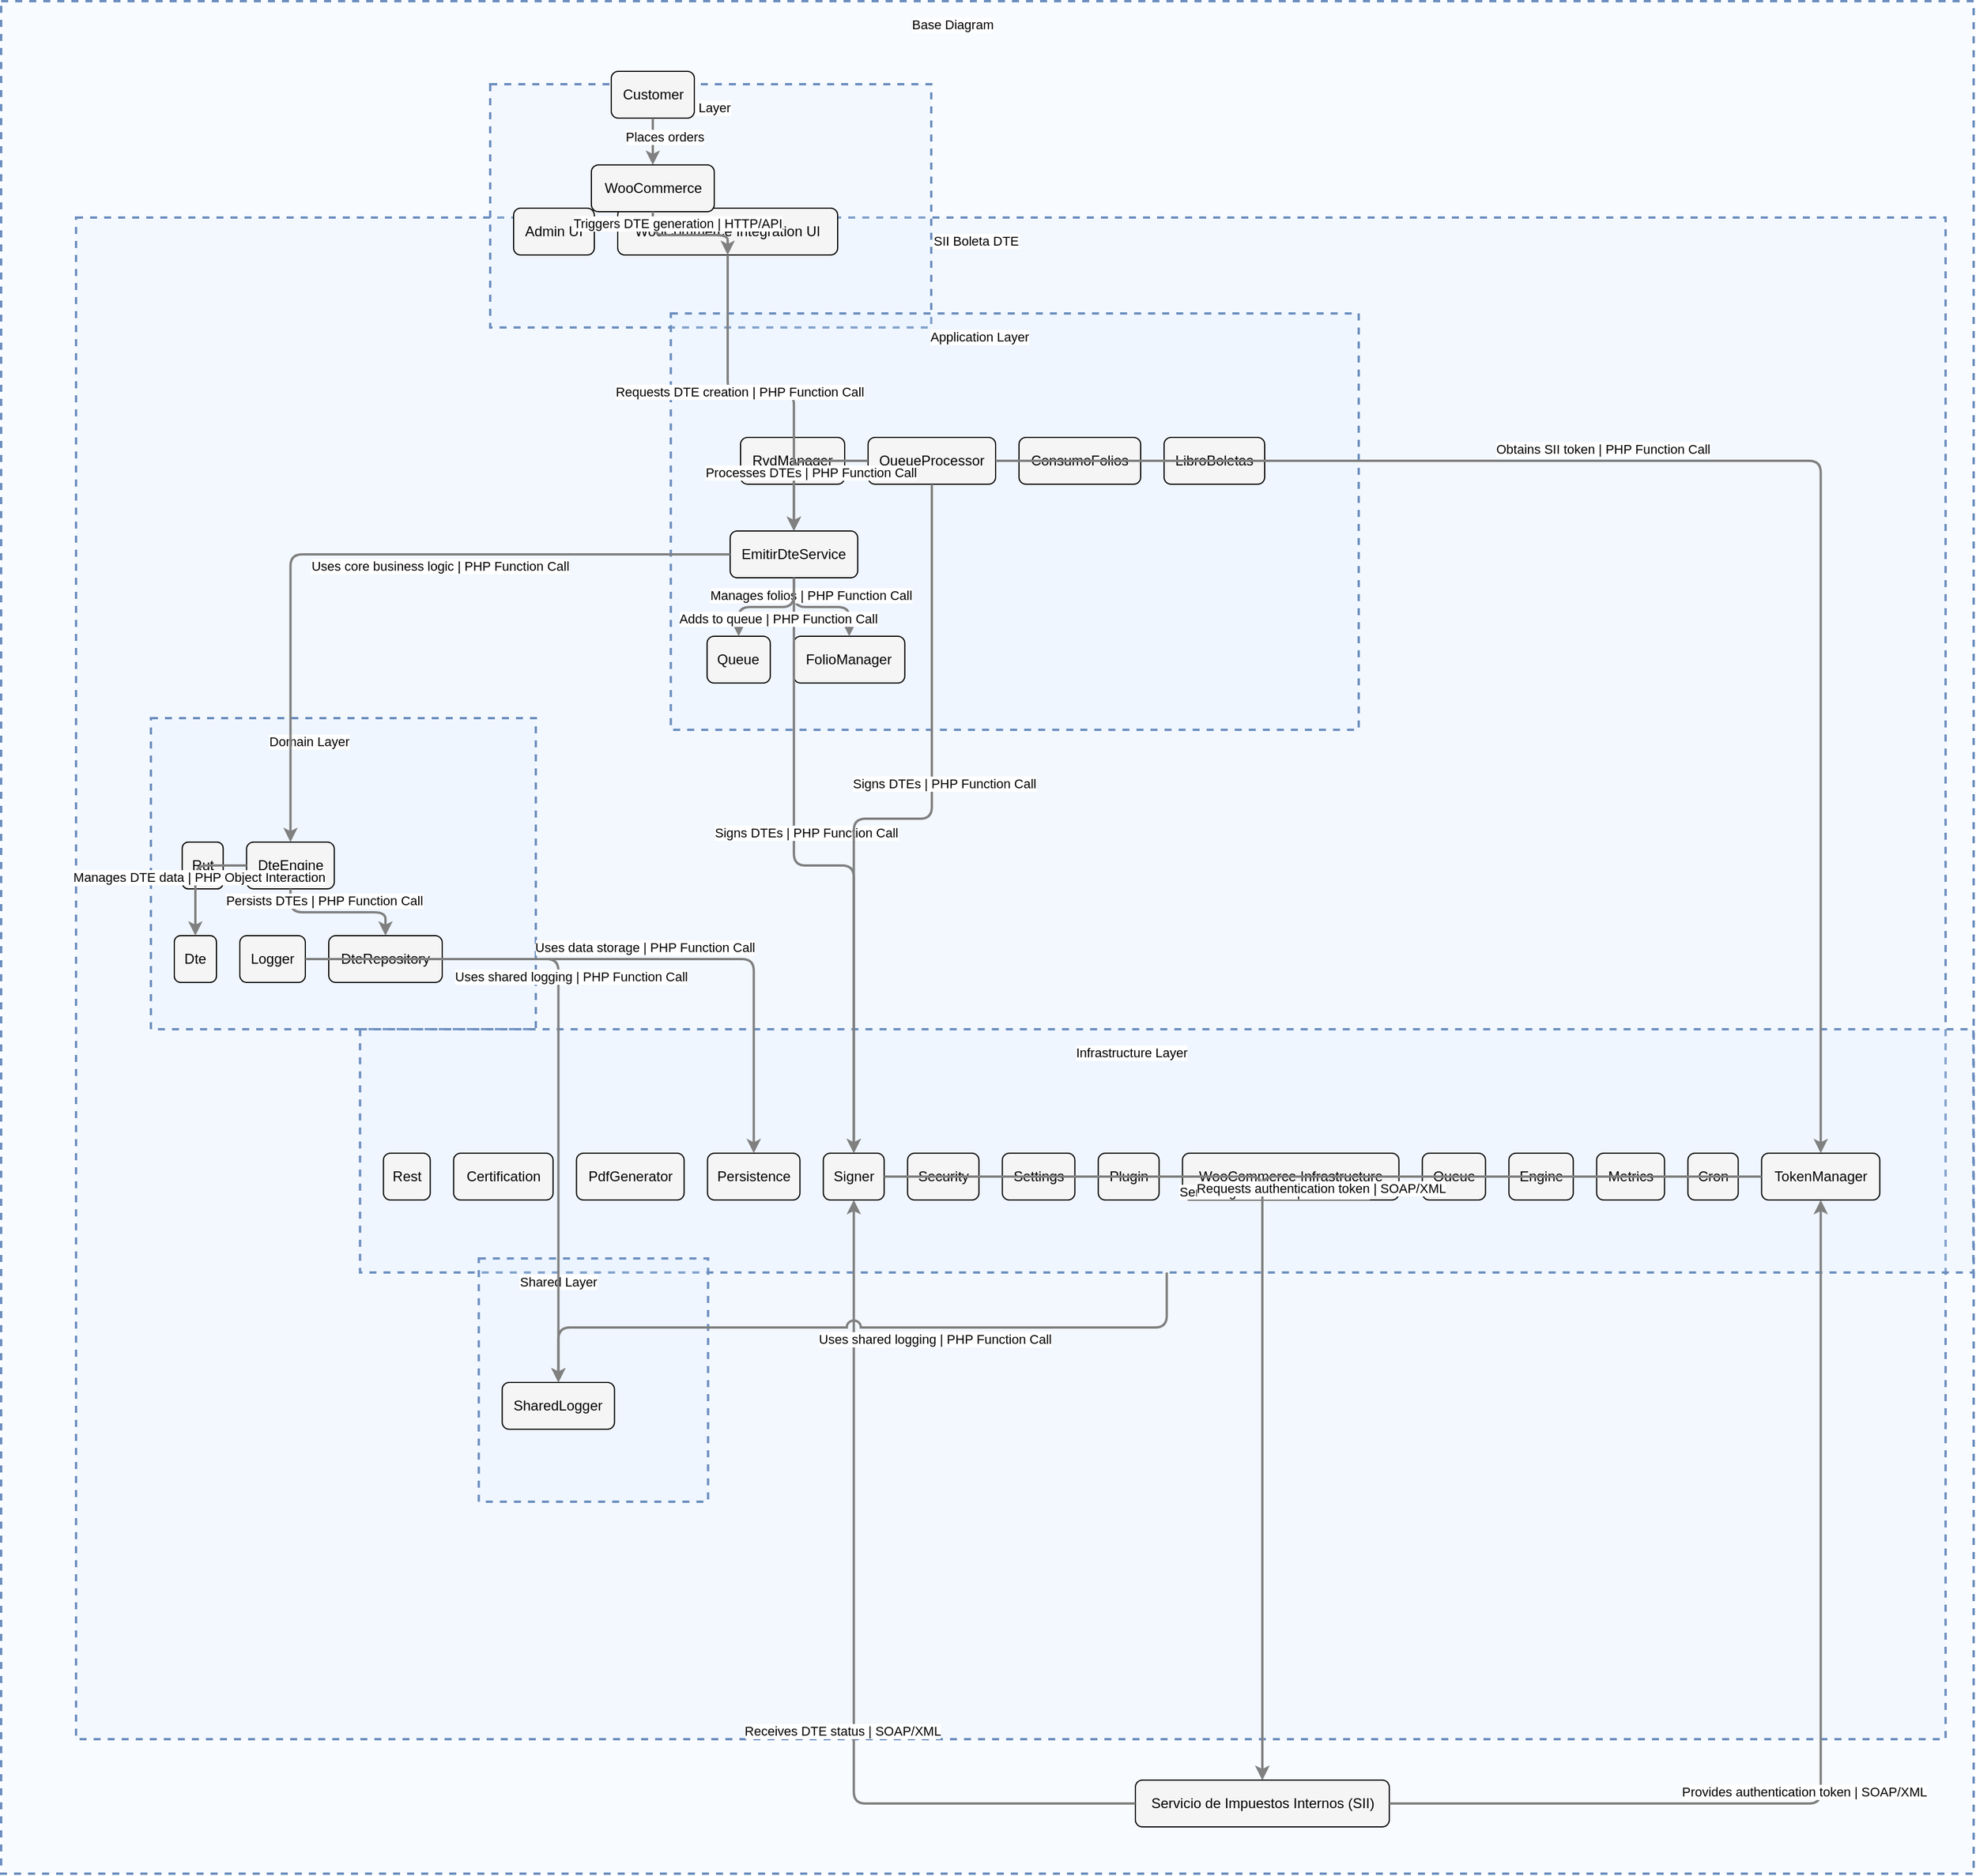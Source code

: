 <?xml version="1.0" encoding="UTF-8"?>
        <mxfile version="14.6.5" type="device">
          <diagram id="codeviz-diagram" name="System Diagram">
            <mxGraphModel dx="1000" dy="1000" grid="1" gridSize="10" guides="1" tooltips="1" connect="1" arrows="1" fold="1" page="1" pageScale="1" pageWidth="1169" pageHeight="827" math="0" shadow="0">
              <root>
                <mxCell id="0"/>
                <mxCell id="1" parent="0"/>
                <mxCell id="presentation" value="" style="html=1;whiteSpace=wrap;container=1;fillColor=#dae8fc;strokeColor=#6c8ebf;dashed=1;fillOpacity=20;strokeWidth=2;containerType=none;recursiveResize=0;movable=1;resizable=1;autosize=0;dropTarget=0" vertex="1" parent="siiBoletaDte">
                  <mxGeometry x="354" y="-114" width="377" height="208" as="geometry"/>
                </mxCell>
                <mxCell id="presentation_label" value="Presentation Layer" style="edgeLabel;html=1;align=center;verticalAlign=middle;resizable=0;labelBackgroundColor=white;spacing=5" vertex="1" parent="siiBoletaDte">
                  <mxGeometry x="362" y="-106" width="301" height="24" as="geometry"/>
                </mxCell>
<mxCell id="application" value="" style="html=1;whiteSpace=wrap;container=1;fillColor=#dae8fc;strokeColor=#6c8ebf;dashed=1;fillOpacity=20;strokeWidth=2;containerType=none;recursiveResize=0;movable=1;resizable=1;autosize=0;dropTarget=0" vertex="1" parent="siiBoletaDte">
                  <mxGeometry x="508.383" y="82" width="588" height="356" as="geometry"/>
                </mxCell>
                <mxCell id="application_label" value="Application Layer" style="edgeLabel;html=1;align=center;verticalAlign=middle;resizable=0;labelBackgroundColor=white;spacing=5" vertex="1" parent="siiBoletaDte">
                  <mxGeometry x="516.383" y="90" width="512" height="24" as="geometry"/>
                </mxCell>
<mxCell id="domain" value="" style="html=1;whiteSpace=wrap;container=1;fillColor=#dae8fc;strokeColor=#6c8ebf;dashed=1;fillOpacity=20;strokeWidth=2;containerType=none;recursiveResize=0;movable=1;resizable=1;autosize=0;dropTarget=0" vertex="1" parent="siiBoletaDte">
                  <mxGeometry x="64" y="428" width="329" height="266" as="geometry"/>
                </mxCell>
                <mxCell id="domain_label" value="Domain Layer" style="edgeLabel;html=1;align=center;verticalAlign=middle;resizable=0;labelBackgroundColor=white;spacing=5" vertex="1" parent="siiBoletaDte">
                  <mxGeometry x="72" y="436" width="253" height="24" as="geometry"/>
                </mxCell>
<mxCell id="infrastructure" value="" style="html=1;whiteSpace=wrap;container=1;fillColor=#dae8fc;strokeColor=#6c8ebf;dashed=1;fillOpacity=20;strokeWidth=2;containerType=none;recursiveResize=0;movable=1;resizable=1;autosize=0;dropTarget=0" vertex="1" parent="siiBoletaDte">
                  <mxGeometry x="242.75" y="694" width="1379" height="208" as="geometry"/>
                </mxCell>
                <mxCell id="infrastructure_label" value="Infrastructure Layer" style="edgeLabel;html=1;align=center;verticalAlign=middle;resizable=0;labelBackgroundColor=white;spacing=5" vertex="1" parent="siiBoletaDte">
                  <mxGeometry x="250.75" y="702" width="1303" height="24" as="geometry"/>
                </mxCell>
<mxCell id="shared" value="" style="html=1;whiteSpace=wrap;container=1;fillColor=#dae8fc;strokeColor=#6c8ebf;dashed=1;fillOpacity=20;strokeWidth=2;containerType=none;recursiveResize=0;movable=1;resizable=1;autosize=0;dropTarget=0" vertex="1" parent="siiBoletaDte">
                  <mxGeometry x="344.25" y="890" width="196" height="208" as="geometry"/>
                </mxCell>
                <mxCell id="shared_label" value="Shared Layer" style="edgeLabel;html=1;align=center;verticalAlign=middle;resizable=0;labelBackgroundColor=white;spacing=5" vertex="1" parent="siiBoletaDte">
                  <mxGeometry x="352.25" y="898" width="120" height="24" as="geometry"/>
                </mxCell>
<mxCell id="siiBoletaDte" value="" style="html=1;whiteSpace=wrap;container=1;fillColor=#dae8fc;strokeColor=#6c8ebf;dashed=1;fillOpacity=20;strokeWidth=2;containerType=none;recursiveResize=0;movable=1;resizable=1;autosize=0;dropTarget=0" vertex="1" parent="base-diagram-group">
                  <mxGeometry x="64" y="185" width="1598" height="1301" as="geometry"/>
                </mxCell>
                <mxCell id="siiBoletaDte_label" value="SII Boleta DTE" style="edgeLabel;html=1;align=center;verticalAlign=middle;resizable=0;labelBackgroundColor=white;spacing=5" vertex="1" parent="base-diagram-group">
                  <mxGeometry x="72" y="193" width="1522" height="24" as="geometry"/>
                </mxCell>
<mxCell id="base-diagram-group" value="" style="html=1;whiteSpace=wrap;container=1;fillColor=#dae8fc;strokeColor=#6c8ebf;dashed=1;fillOpacity=20;strokeWidth=2;containerType=none;recursiveResize=0;movable=1;resizable=1;autosize=0;dropTarget=0" vertex="1" parent="1">
                  <mxGeometry x="20" y="0" width="1686" height="1601" as="geometry"/>
                </mxCell>
                <mxCell id="base-diagram-group_label" value="Base Diagram" style="edgeLabel;html=1;align=center;verticalAlign=middle;resizable=0;labelBackgroundColor=white;spacing=5" vertex="1" parent="1">
                  <mxGeometry x="28" y="8" width="1610" height="24" as="geometry"/>
                </mxCell>
                <mxCell id="customer" value="Customer" style="rounded=1;whiteSpace=wrap;html=1;fillColor=#f5f5f5" vertex="1" parent="base-diagram-group">
                      <mxGeometry x="521.5" y="60" width="71" height="40" as="geometry"/>
                    </mxCell>
<mxCell id="wooCommerceExt" value="WooCommerce" style="rounded=1;whiteSpace=wrap;html=1;fillColor=#f5f5f5" vertex="1" parent="base-diagram-group">
                      <mxGeometry x="504.5" y="140" width="105" height="40" as="geometry"/>
                    </mxCell>
<mxCell id="siiExt" value="Servicio de Impuestos Internos (SII)" style="rounded=1;whiteSpace=wrap;html=1;fillColor=#f5f5f5" vertex="1" parent="base-diagram-group">
                      <mxGeometry x="969.5" y="1521" width="217" height="40" as="geometry"/>
                    </mxCell>
<mxCell id="adminUI" value="Admin UI" style="rounded=1;whiteSpace=wrap;html=1;fillColor=#f5f5f5" vertex="1" parent="presentation">
                      <mxGeometry x="20" y="106" width="69" height="40" as="geometry"/>
                    </mxCell>
<mxCell id="wooCommerceIntegrationUI" value="WooCommerce Integration UI" style="rounded=1;whiteSpace=wrap;html=1;fillColor=#f5f5f5" vertex="1" parent="presentation">
                      <mxGeometry x="109" y="106" width="188" height="40" as="geometry"/>
                    </mxCell>
<mxCell id="consumoFolios" value="ConsumoFolios" style="rounded=1;whiteSpace=wrap;html=1;fillColor=#f5f5f5" vertex="1" parent="application">
                      <mxGeometry x="297.617" y="106" width="104" height="40" as="geometry"/>
                    </mxCell>
<mxCell id="emitirDteService" value="EmitirDteService" style="rounded=1;whiteSpace=wrap;html=1;fillColor=#f5f5f5" vertex="1" parent="application">
                      <mxGeometry x="50.75" y="186" width="109" height="40" as="geometry"/>
                    </mxCell>
<mxCell id="folioManager" value="FolioManager" style="rounded=1;whiteSpace=wrap;html=1;fillColor=#f5f5f5" vertex="1" parent="application">
                      <mxGeometry x="105.0" y="276" width="95" height="40" as="geometry"/>
                    </mxCell>
<mxCell id="libroBoletas" value="LibroBoletas" style="rounded=1;whiteSpace=wrap;html=1;fillColor=#f5f5f5" vertex="1" parent="application">
                      <mxGeometry x="421.617" y="106" width="86" height="40" as="geometry"/>
                    </mxCell>
<mxCell id="queue" value="Queue" style="rounded=1;whiteSpace=wrap;html=1;fillColor=#f5f5f5" vertex="1" parent="application">
                      <mxGeometry x="31" y="276" width="54" height="40" as="geometry"/>
                    </mxCell>
<mxCell id="queueProcessor" value="QueueProcessor" style="rounded=1;whiteSpace=wrap;html=1;fillColor=#f5f5f5" vertex="1" parent="application">
                      <mxGeometry x="168.617" y="106" width="109" height="40" as="geometry"/>
                    </mxCell>
<mxCell id="rvdManager" value="RvdManager" style="rounded=1;whiteSpace=wrap;html=1;fillColor=#f5f5f5" vertex="1" parent="application">
                      <mxGeometry x="59.617" y="106" width="89" height="40" as="geometry"/>
                    </mxCell>
<mxCell id="dteEntity" value="Dte" style="rounded=1;whiteSpace=wrap;html=1;fillColor=#f5f5f5" vertex="1" parent="domain">
                      <mxGeometry x="20" y="186" width="36" height="40" as="geometry"/>
                    </mxCell>
<mxCell id="dteEngine" value="DteEngine" style="rounded=1;whiteSpace=wrap;html=1;fillColor=#f5f5f5" vertex="1" parent="domain">
                      <mxGeometry x="81.75" y="106" width="75" height="40" as="geometry"/>
                    </mxCell>
<mxCell id="dteRepository" value="DteRepository" style="rounded=1;whiteSpace=wrap;html=1;fillColor=#f5f5f5" vertex="1" parent="domain">
                      <mxGeometry x="152" y="186" width="97" height="40" as="geometry"/>
                    </mxCell>
<mxCell id="domainLogger" value="Logger" style="rounded=1;whiteSpace=wrap;html=1;fillColor=#f5f5f5" vertex="1" parent="domain">
                      <mxGeometry x="76" y="186" width="56" height="40" as="geometry"/>
                    </mxCell>
<mxCell id="rut" value="Rut" style="rounded=1;whiteSpace=wrap;html=1;fillColor=#f5f5f5" vertex="1" parent="domain">
                      <mxGeometry x="26.75" y="106" width="35" height="40" as="geometry"/>
                    </mxCell>
<mxCell id="cron" value="Cron" style="rounded=1;whiteSpace=wrap;html=1;fillColor=#f5f5f5" vertex="1" parent="infrastructure">
                      <mxGeometry x="1135" y="106" width="43" height="40" as="geometry"/>
                    </mxCell>
<mxCell id="metrics" value="Metrics" style="rounded=1;whiteSpace=wrap;html=1;fillColor=#f5f5f5" vertex="1" parent="infrastructure">
                      <mxGeometry x="1057" y="106" width="58" height="40" as="geometry"/>
                    </mxCell>
<mxCell id="pdfGenerator" value="PdfGenerator" style="rounded=1;whiteSpace=wrap;html=1;fillColor=#f5f5f5" vertex="1" parent="infrastructure">
                      <mxGeometry x="185" y="106" width="92" height="40" as="geometry"/>
                    </mxCell>
<mxCell id="plugin" value="Plugin" style="rounded=1;whiteSpace=wrap;html=1;fillColor=#f5f5f5" vertex="1" parent="infrastructure">
                      <mxGeometry x="631" y="106" width="52" height="40" as="geometry"/>
                    </mxCell>
<mxCell id="settings" value="Settings" style="rounded=1;whiteSpace=wrap;html=1;fillColor=#f5f5f5" vertex="1" parent="infrastructure">
                      <mxGeometry x="549" y="106" width="62" height="40" as="geometry"/>
                    </mxCell>
<mxCell id="signer" value="Signer" style="rounded=1;whiteSpace=wrap;html=1;fillColor=#f5f5f5" vertex="1" parent="infrastructure">
                      <mxGeometry x="396" y="106" width="52" height="40" as="geometry"/>
                    </mxCell>
<mxCell id="tokenManager" value="TokenManager" style="rounded=1;whiteSpace=wrap;html=1;fillColor=#f5f5f5" vertex="1" parent="infrastructure">
                      <mxGeometry x="1198" y="106" width="101" height="40" as="geometry"/>
                    </mxCell>
<mxCell id="persistence" value="Persistence" style="rounded=1;whiteSpace=wrap;html=1;fillColor=#f5f5f5" vertex="1" parent="infrastructure">
                      <mxGeometry x="297" y="106" width="79" height="40" as="geometry"/>
                    </mxCell>
<mxCell id="certification" value="Certification" style="rounded=1;whiteSpace=wrap;html=1;fillColor=#f5f5f5" vertex="1" parent="infrastructure">
                      <mxGeometry x="80" y="106" width="85" height="40" as="geometry"/>
                    </mxCell>
<mxCell id="engine" value="Engine" style="rounded=1;whiteSpace=wrap;html=1;fillColor=#f5f5f5" vertex="1" parent="infrastructure">
                      <mxGeometry x="982" y="106" width="55" height="40" as="geometry"/>
                    </mxCell>
<mxCell id="infraQueue" value="Queue" style="rounded=1;whiteSpace=wrap;html=1;fillColor=#f5f5f5" vertex="1" parent="infrastructure">
                      <mxGeometry x="908" y="106" width="54" height="40" as="geometry"/>
                    </mxCell>
<mxCell id="rest" value="Rest" style="rounded=1;whiteSpace=wrap;html=1;fillColor=#f5f5f5" vertex="1" parent="infrastructure">
                      <mxGeometry x="20" y="106" width="40" height="40" as="geometry"/>
                    </mxCell>
<mxCell id="security" value="Security" style="rounded=1;whiteSpace=wrap;html=1;fillColor=#f5f5f5" vertex="1" parent="infrastructure">
                      <mxGeometry x="468" y="106" width="61" height="40" as="geometry"/>
                    </mxCell>
<mxCell id="infraWooCommerce" value="WooCommerce Infrastructure" style="rounded=1;whiteSpace=wrap;html=1;fillColor=#f5f5f5" vertex="1" parent="infrastructure">
                      <mxGeometry x="703" y="106" width="185" height="40" as="geometry"/>
                    </mxCell>
<mxCell id="sharedLogger" value="SharedLogger" style="rounded=1;whiteSpace=wrap;html=1;fillColor=#f5f5f5" vertex="1" parent="shared">
                      <mxGeometry x="20" y="106" width="96" height="40" as="geometry"/>
                    </mxCell>
                <mxCell id="edge-e-customer-wooCommerceExt" style="edgeStyle=orthogonalEdgeStyle;rounded=1;orthogonalLoop=1;jettySize=auto;html=1;strokeColor=#808080;strokeWidth=2;jumpStyle=arc;jumpSize=10;spacing=15;labelBackgroundColor=white;labelBorderColor=none" edge="1" parent="1" source="customer" target="wooCommerceExt">
                    <mxGeometry relative="1" as="geometry"/>
                  </mxCell>
                  <mxCell id="edge-e-customer-wooCommerceExt_label" value="Places orders" style="edgeLabel;html=1;align=center;verticalAlign=middle;resizable=0;points=[];" vertex="1" connectable="0" parent="edge-e-customer-wooCommerceExt">
                    <mxGeometry x="-0.2" y="10" relative="1" as="geometry">
                      <mxPoint as="offset"/>
                    </mxGeometry>
                  </mxCell>
<mxCell id="edge-e-wooCommerceExt-wooCommerceIntegrationUI" style="edgeStyle=orthogonalEdgeStyle;rounded=1;orthogonalLoop=1;jettySize=auto;html=1;strokeColor=#808080;strokeWidth=2;jumpStyle=arc;jumpSize=10;spacing=15;labelBackgroundColor=white;labelBorderColor=none" edge="1" parent="1" source="wooCommerceExt" target="wooCommerceIntegrationUI">
                    <mxGeometry relative="1" as="geometry"/>
                  </mxCell>
                  <mxCell id="edge-e-wooCommerceExt-wooCommerceIntegrationUI_label" value="Triggers DTE generation | HTTP/API" style="edgeLabel;html=1;align=center;verticalAlign=middle;resizable=0;points=[];" vertex="1" connectable="0" parent="edge-e-wooCommerceExt-wooCommerceIntegrationUI">
                    <mxGeometry x="-0.2" y="10" relative="1" as="geometry">
                      <mxPoint as="offset"/>
                    </mxGeometry>
                  </mxCell>
<mxCell id="edge-e-wooCommerceIntegrationUI-emitirDteService" style="edgeStyle=orthogonalEdgeStyle;rounded=1;orthogonalLoop=1;jettySize=auto;html=1;strokeColor=#808080;strokeWidth=2;jumpStyle=arc;jumpSize=10;spacing=15;labelBackgroundColor=white;labelBorderColor=none" edge="1" parent="1" source="wooCommerceIntegrationUI" target="emitirDteService">
                    <mxGeometry relative="1" as="geometry"/>
                  </mxCell>
                  <mxCell id="edge-e-wooCommerceIntegrationUI-emitirDteService_label" value="Requests DTE creation | PHP Function Call" style="edgeLabel;html=1;align=center;verticalAlign=middle;resizable=0;points=[];" vertex="1" connectable="0" parent="edge-e-wooCommerceIntegrationUI-emitirDteService">
                    <mxGeometry x="-0.2" y="10" relative="1" as="geometry">
                      <mxPoint as="offset"/>
                    </mxGeometry>
                  </mxCell>
<mxCell id="edge-e-emitirDteService-dteEngine" style="edgeStyle=orthogonalEdgeStyle;rounded=1;orthogonalLoop=1;jettySize=auto;html=1;strokeColor=#808080;strokeWidth=2;jumpStyle=arc;jumpSize=10;spacing=15;labelBackgroundColor=white;labelBorderColor=none" edge="1" parent="1" source="emitirDteService" target="dteEngine">
                    <mxGeometry relative="1" as="geometry"/>
                  </mxCell>
                  <mxCell id="edge-e-emitirDteService-dteEngine_label" value="Uses core business logic | PHP Function Call" style="edgeLabel;html=1;align=center;verticalAlign=middle;resizable=0;points=[];" vertex="1" connectable="0" parent="edge-e-emitirDteService-dteEngine">
                    <mxGeometry x="-0.2" y="10" relative="1" as="geometry">
                      <mxPoint as="offset"/>
                    </mxGeometry>
                  </mxCell>
<mxCell id="edge-e-emitirDteService-folioManager" style="edgeStyle=orthogonalEdgeStyle;rounded=1;orthogonalLoop=1;jettySize=auto;html=1;strokeColor=#808080;strokeWidth=2;jumpStyle=arc;jumpSize=10;spacing=15;labelBackgroundColor=white;labelBorderColor=none" edge="1" parent="1" source="emitirDteService" target="folioManager">
                    <mxGeometry relative="1" as="geometry"/>
                  </mxCell>
                  <mxCell id="edge-e-emitirDteService-folioManager_label" value="Manages folios | PHP Function Call" style="edgeLabel;html=1;align=center;verticalAlign=middle;resizable=0;points=[];" vertex="1" connectable="0" parent="edge-e-emitirDteService-folioManager">
                    <mxGeometry x="-0.2" y="10" relative="1" as="geometry">
                      <mxPoint as="offset"/>
                    </mxGeometry>
                  </mxCell>
<mxCell id="edge-e-emitirDteService-signer" style="edgeStyle=orthogonalEdgeStyle;rounded=1;orthogonalLoop=1;jettySize=auto;html=1;strokeColor=#808080;strokeWidth=2;jumpStyle=arc;jumpSize=10;spacing=15;labelBackgroundColor=white;labelBorderColor=none" edge="1" parent="1" source="emitirDteService" target="signer">
                    <mxGeometry relative="1" as="geometry"/>
                  </mxCell>
                  <mxCell id="edge-e-emitirDteService-signer_label" value="Signs DTEs | PHP Function Call" style="edgeLabel;html=1;align=center;verticalAlign=middle;resizable=0;points=[];" vertex="1" connectable="0" parent="edge-e-emitirDteService-signer">
                    <mxGeometry x="-0.2" y="10" relative="1" as="geometry">
                      <mxPoint as="offset"/>
                    </mxGeometry>
                  </mxCell>
<mxCell id="edge-e-emitirDteService-queue" style="edgeStyle=orthogonalEdgeStyle;rounded=1;orthogonalLoop=1;jettySize=auto;html=1;strokeColor=#808080;strokeWidth=2;jumpStyle=arc;jumpSize=10;spacing=15;labelBackgroundColor=white;labelBorderColor=none" edge="1" parent="1" source="emitirDteService" target="queue">
                    <mxGeometry relative="1" as="geometry"/>
                  </mxCell>
                  <mxCell id="edge-e-emitirDteService-queue_label" value="Adds to queue | PHP Function Call" style="edgeLabel;html=1;align=center;verticalAlign=middle;resizable=0;points=[];" vertex="1" connectable="0" parent="edge-e-emitirDteService-queue">
                    <mxGeometry x="-0.2" y="10" relative="1" as="geometry">
                      <mxPoint as="offset"/>
                    </mxGeometry>
                  </mxCell>
<mxCell id="edge-e-queueProcessor-emitirDteService" style="edgeStyle=orthogonalEdgeStyle;rounded=1;orthogonalLoop=1;jettySize=auto;html=1;strokeColor=#808080;strokeWidth=2;jumpStyle=arc;jumpSize=10;spacing=15;labelBackgroundColor=white;labelBorderColor=none" edge="1" parent="1" source="queueProcessor" target="emitirDteService">
                    <mxGeometry relative="1" as="geometry"/>
                  </mxCell>
                  <mxCell id="edge-e-queueProcessor-emitirDteService_label" value="Processes DTEs | PHP Function Call" style="edgeLabel;html=1;align=center;verticalAlign=middle;resizable=0;points=[];" vertex="1" connectable="0" parent="edge-e-queueProcessor-emitirDteService">
                    <mxGeometry x="-0.2" y="10" relative="1" as="geometry">
                      <mxPoint as="offset"/>
                    </mxGeometry>
                  </mxCell>
<mxCell id="edge-e-queueProcessor-signer" style="edgeStyle=orthogonalEdgeStyle;rounded=1;orthogonalLoop=1;jettySize=auto;html=1;strokeColor=#808080;strokeWidth=2;jumpStyle=arc;jumpSize=10;spacing=15;labelBackgroundColor=white;labelBorderColor=none" edge="1" parent="1" source="queueProcessor" target="signer">
                    <mxGeometry relative="1" as="geometry"/>
                  </mxCell>
                  <mxCell id="edge-e-queueProcessor-signer_label" value="Signs DTEs | PHP Function Call" style="edgeLabel;html=1;align=center;verticalAlign=middle;resizable=0;points=[];" vertex="1" connectable="0" parent="edge-e-queueProcessor-signer">
                    <mxGeometry x="-0.2" y="10" relative="1" as="geometry">
                      <mxPoint as="offset"/>
                    </mxGeometry>
                  </mxCell>
<mxCell id="edge-e-queueProcessor-tokenManager" style="edgeStyle=orthogonalEdgeStyle;rounded=1;orthogonalLoop=1;jettySize=auto;html=1;strokeColor=#808080;strokeWidth=2;jumpStyle=arc;jumpSize=10;spacing=15;labelBackgroundColor=white;labelBorderColor=none" edge="1" parent="1" source="queueProcessor" target="tokenManager">
                    <mxGeometry relative="1" as="geometry"/>
                  </mxCell>
                  <mxCell id="edge-e-queueProcessor-tokenManager_label" value="Obtains SII token | PHP Function Call" style="edgeLabel;html=1;align=center;verticalAlign=middle;resizable=0;points=[];" vertex="1" connectable="0" parent="edge-e-queueProcessor-tokenManager">
                    <mxGeometry x="-0.2" y="10" relative="1" as="geometry">
                      <mxPoint as="offset"/>
                    </mxGeometry>
                  </mxCell>
<mxCell id="edge-e-signer-siiExt" style="edgeStyle=orthogonalEdgeStyle;rounded=1;orthogonalLoop=1;jettySize=auto;html=1;strokeColor=#808080;strokeWidth=2;jumpStyle=arc;jumpSize=10;spacing=15;labelBackgroundColor=white;labelBorderColor=none" edge="1" parent="1" source="signer" target="siiExt">
                    <mxGeometry relative="1" as="geometry"/>
                  </mxCell>
                  <mxCell id="edge-e-signer-siiExt_label" value="Sends signed DTEs | SOAP/XML" style="edgeLabel;html=1;align=center;verticalAlign=middle;resizable=0;points=[];" vertex="1" connectable="0" parent="edge-e-signer-siiExt">
                    <mxGeometry x="-0.2" y="10" relative="1" as="geometry">
                      <mxPoint as="offset"/>
                    </mxGeometry>
                  </mxCell>
<mxCell id="edge-e-tokenManager-siiExt" style="edgeStyle=orthogonalEdgeStyle;rounded=1;orthogonalLoop=1;jettySize=auto;html=1;strokeColor=#808080;strokeWidth=2;jumpStyle=arc;jumpSize=10;spacing=15;labelBackgroundColor=white;labelBorderColor=none" edge="1" parent="1" source="tokenManager" target="siiExt">
                    <mxGeometry relative="1" as="geometry"/>
                  </mxCell>
                  <mxCell id="edge-e-tokenManager-siiExt_label" value="Requests authentication token | SOAP/XML" style="edgeLabel;html=1;align=center;verticalAlign=middle;resizable=0;points=[];" vertex="1" connectable="0" parent="edge-e-tokenManager-siiExt">
                    <mxGeometry x="-0.2" y="10" relative="1" as="geometry">
                      <mxPoint as="offset"/>
                    </mxGeometry>
                  </mxCell>
<mxCell id="edge-e-siiExt-signer" style="edgeStyle=orthogonalEdgeStyle;rounded=1;orthogonalLoop=1;jettySize=auto;html=1;strokeColor=#808080;strokeWidth=2;jumpStyle=arc;jumpSize=10;spacing=15;labelBackgroundColor=white;labelBorderColor=none" edge="1" parent="1" source="siiExt" target="signer">
                    <mxGeometry relative="1" as="geometry"/>
                  </mxCell>
                  <mxCell id="edge-e-siiExt-signer_label" value="Receives DTE status | SOAP/XML" style="edgeLabel;html=1;align=center;verticalAlign=middle;resizable=0;points=[];" vertex="1" connectable="0" parent="edge-e-siiExt-signer">
                    <mxGeometry x="-0.2" y="10" relative="1" as="geometry">
                      <mxPoint as="offset"/>
                    </mxGeometry>
                  </mxCell>
<mxCell id="edge-e-siiExt-tokenManager" style="edgeStyle=orthogonalEdgeStyle;rounded=1;orthogonalLoop=1;jettySize=auto;html=1;strokeColor=#808080;strokeWidth=2;jumpStyle=arc;jumpSize=10;spacing=15;labelBackgroundColor=white;labelBorderColor=none" edge="1" parent="1" source="siiExt" target="tokenManager">
                    <mxGeometry relative="1" as="geometry"/>
                  </mxCell>
                  <mxCell id="edge-e-siiExt-tokenManager_label" value="Provides authentication token | SOAP/XML" style="edgeLabel;html=1;align=center;verticalAlign=middle;resizable=0;points=[];" vertex="1" connectable="0" parent="edge-e-siiExt-tokenManager">
                    <mxGeometry x="-0.2" y="10" relative="1" as="geometry">
                      <mxPoint as="offset"/>
                    </mxGeometry>
                  </mxCell>
<mxCell id="edge-e-dteEngine-dteEntity" style="edgeStyle=orthogonalEdgeStyle;rounded=1;orthogonalLoop=1;jettySize=auto;html=1;strokeColor=#808080;strokeWidth=2;jumpStyle=arc;jumpSize=10;spacing=15;labelBackgroundColor=white;labelBorderColor=none" edge="1" parent="1" source="dteEngine" target="dteEntity">
                    <mxGeometry relative="1" as="geometry"/>
                  </mxCell>
                  <mxCell id="edge-e-dteEngine-dteEntity_label" value="Manages DTE data | PHP Object Interaction" style="edgeLabel;html=1;align=center;verticalAlign=middle;resizable=0;points=[];" vertex="1" connectable="0" parent="edge-e-dteEngine-dteEntity">
                    <mxGeometry x="-0.2" y="10" relative="1" as="geometry">
                      <mxPoint as="offset"/>
                    </mxGeometry>
                  </mxCell>
<mxCell id="edge-e-dteEngine-dteRepository" style="edgeStyle=orthogonalEdgeStyle;rounded=1;orthogonalLoop=1;jettySize=auto;html=1;strokeColor=#808080;strokeWidth=2;jumpStyle=arc;jumpSize=10;spacing=15;labelBackgroundColor=white;labelBorderColor=none" edge="1" parent="1" source="dteEngine" target="dteRepository">
                    <mxGeometry relative="1" as="geometry"/>
                  </mxCell>
                  <mxCell id="edge-e-dteEngine-dteRepository_label" value="Persists DTEs | PHP Function Call" style="edgeLabel;html=1;align=center;verticalAlign=middle;resizable=0;points=[];" vertex="1" connectable="0" parent="edge-e-dteEngine-dteRepository">
                    <mxGeometry x="-0.2" y="10" relative="1" as="geometry">
                      <mxPoint as="offset"/>
                    </mxGeometry>
                  </mxCell>
<mxCell id="edge-e-dteRepository-persistence" style="edgeStyle=orthogonalEdgeStyle;rounded=1;orthogonalLoop=1;jettySize=auto;html=1;strokeColor=#808080;strokeWidth=2;jumpStyle=arc;jumpSize=10;spacing=15;labelBackgroundColor=white;labelBorderColor=none" edge="1" parent="1" source="dteRepository" target="persistence">
                    <mxGeometry relative="1" as="geometry"/>
                  </mxCell>
                  <mxCell id="edge-e-dteRepository-persistence_label" value="Uses data storage | PHP Function Call" style="edgeLabel;html=1;align=center;verticalAlign=middle;resizable=0;points=[];" vertex="1" connectable="0" parent="edge-e-dteRepository-persistence">
                    <mxGeometry x="-0.2" y="10" relative="1" as="geometry">
                      <mxPoint as="offset"/>
                    </mxGeometry>
                  </mxCell>
<mxCell id="edge-e-domainLogger-sharedLogger" style="edgeStyle=orthogonalEdgeStyle;rounded=1;orthogonalLoop=1;jettySize=auto;html=1;strokeColor=#808080;strokeWidth=2;jumpStyle=arc;jumpSize=10;spacing=15;labelBackgroundColor=white;labelBorderColor=none" edge="1" parent="1" source="domainLogger" target="sharedLogger">
                    <mxGeometry relative="1" as="geometry"/>
                  </mxCell>
                  <mxCell id="edge-e-domainLogger-sharedLogger_label" value="Uses shared logging | PHP Function Call" style="edgeLabel;html=1;align=center;verticalAlign=middle;resizable=0;points=[];" vertex="1" connectable="0" parent="edge-e-domainLogger-sharedLogger">
                    <mxGeometry x="-0.2" y="10" relative="1" as="geometry">
                      <mxPoint as="offset"/>
                    </mxGeometry>
                  </mxCell>
<mxCell id="edge-e-infrastructure-sharedLogger" style="edgeStyle=orthogonalEdgeStyle;rounded=1;orthogonalLoop=1;jettySize=auto;html=1;strokeColor=#808080;strokeWidth=2;jumpStyle=arc;jumpSize=10;spacing=15;labelBackgroundColor=white;labelBorderColor=none" edge="1" parent="1" source="infrastructure" target="sharedLogger">
                    <mxGeometry relative="1" as="geometry"/>
                  </mxCell>
                  <mxCell id="edge-e-infrastructure-sharedLogger_label" value="Uses shared logging | PHP Function Call" style="edgeLabel;html=1;align=center;verticalAlign=middle;resizable=0;points=[];" vertex="1" connectable="0" parent="edge-e-infrastructure-sharedLogger">
                    <mxGeometry x="-0.2" y="10" relative="1" as="geometry">
                      <mxPoint as="offset"/>
                    </mxGeometry>
                  </mxCell>
              </root>
            </mxGraphModel>
          </diagram>
        </mxfile>
